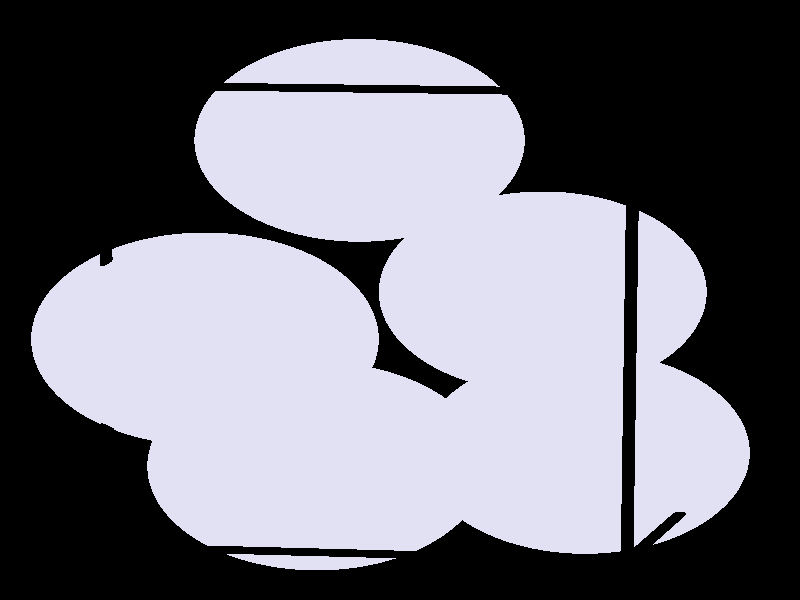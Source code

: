 #include "colors.inc"
#include "finish.inc"

global_settings {assumed_gamma 1 max_trace_level 6}
background {color White transmit 1.0}
camera {perspective
  right -6.19*x up 7.57*y
  direction 50.00*z
  location <0,0,50.00> look_at <0,0,0>}


light_source {<  2.00,   3.00,  40.00> color White
  area_light <0.70, 0, 0>, <0, 0.70, 0>, 3, 3
  adaptive 1 jitter}
// no fog
#declare simple = finish {phong 0.7}
#declare pale = finish {ambient 0.5 diffuse 0.85 roughness 0.001 specular 0.200 }
#declare intermediate = finish {ambient 0.3 diffuse 0.6 specular 0.1 roughness 0.04}
#declare vmd = finish {ambient 0.0 diffuse 0.65 phong 0.1 phong_size 40.0 specular 0.5 }
#declare jmol = finish {ambient 0.2 diffuse 0.6 specular 1 roughness 0.001 metallic}
#declare ase2 = finish {ambient 0.05 brilliance 3 diffuse 0.6 metallic specular 0.7 roughness 0.04 reflection 0.15}
#declare ase3 = finish {ambient 0.15 brilliance 2 diffuse 0.6 metallic specular 1.0 roughness 0.001 reflection 0.0}
#declare glass = finish {ambient 0.05 diffuse 0.3 specular 1.0 roughness 0.001}
#declare glass2 = finish {ambient 0.01 diffuse 0.3 specular 1.0 reflection 0.25 roughness 0.001}
#declare Rcell = 0.050;
#declare Rbond = 0.100;

#macro atom(LOC, R, COL, TRANS, FIN)
  sphere{LOC, R texture{pigment{color COL transmit TRANS} finish{FIN}}}
#end
#macro constrain(LOC, R, COL, TRANS FIN)
union{torus{R, Rcell rotate 45*z texture{pigment{color COL transmit TRANS} finish{FIN}}}
     torus{R, Rcell rotate -45*z texture{pigment{color COL transmit TRANS} finish{FIN}}}
     translate LOC}
#end

cylinder {< -2.33,  -3.22,  -1.71>, < -1.32,  -2.36,  -7.03>, Rcell pigment {Black}}
cylinder {< -2.32,   2.75,  -0.75>, < -1.30,   3.61,  -6.07>, Rcell pigment {Black}}
cylinder {<  1.81,   2.62,   0.01>, <  2.82,   3.47,  -5.31>, Rcell pigment {Black}}
cylinder {<  1.79,  -3.35,  -0.95>, <  2.81,  -2.50,  -6.26>, Rcell pigment {Black}}
cylinder {< -2.33,  -3.22,  -1.71>, < -2.32,   2.75,  -0.75>, Rcell pigment {Black}}
cylinder {< -1.32,  -2.36,  -7.03>, < -1.30,   3.61,  -6.07>, Rcell pigment {Black}}
cylinder {<  2.81,  -2.50,  -6.26>, <  2.82,   3.47,  -5.31>, Rcell pigment {Black}}
cylinder {<  1.79,  -3.35,  -0.95>, <  1.81,   2.62,   0.01>, Rcell pigment {Black}}
cylinder {< -2.33,  -3.22,  -1.71>, <  1.79,  -3.35,  -0.95>, Rcell pigment {Black}}
cylinder {< -1.32,  -2.36,  -7.03>, <  2.81,  -2.50,  -6.26>, Rcell pigment {Black}}
cylinder {< -1.30,   3.61,  -6.07>, <  2.82,   3.47,  -5.31>, Rcell pigment {Black}}
cylinder {< -2.32,   2.75,  -0.75>, <  1.81,   2.62,   0.01>, Rcell pigment {Black}}
atom(<  1.21,   0.11,  -4.81>, 1.39, rgb <0.75, 0.75, 0.90>, 0.0, ase2) // #0
atom(< -0.68,  -2.22,  -2.96>, 1.39, rgb <0.75, 0.75, 0.90>, 0.0, ase2) // #1
atom(<  1.56,  -2.10,  -4.54>, 1.39, rgb <0.75, 0.75, 0.90>, 0.0, ase2) // #2
atom(< -1.56,  -0.51,  -1.72>, 1.39, rgb <0.75, 0.75, 0.90>, 0.0, ase2) // #3
atom(< -0.34,   2.19,  -4.40>, 1.39, rgb <0.75, 0.75, 0.90>, 0.0, ase2) // #4

// no constraints
